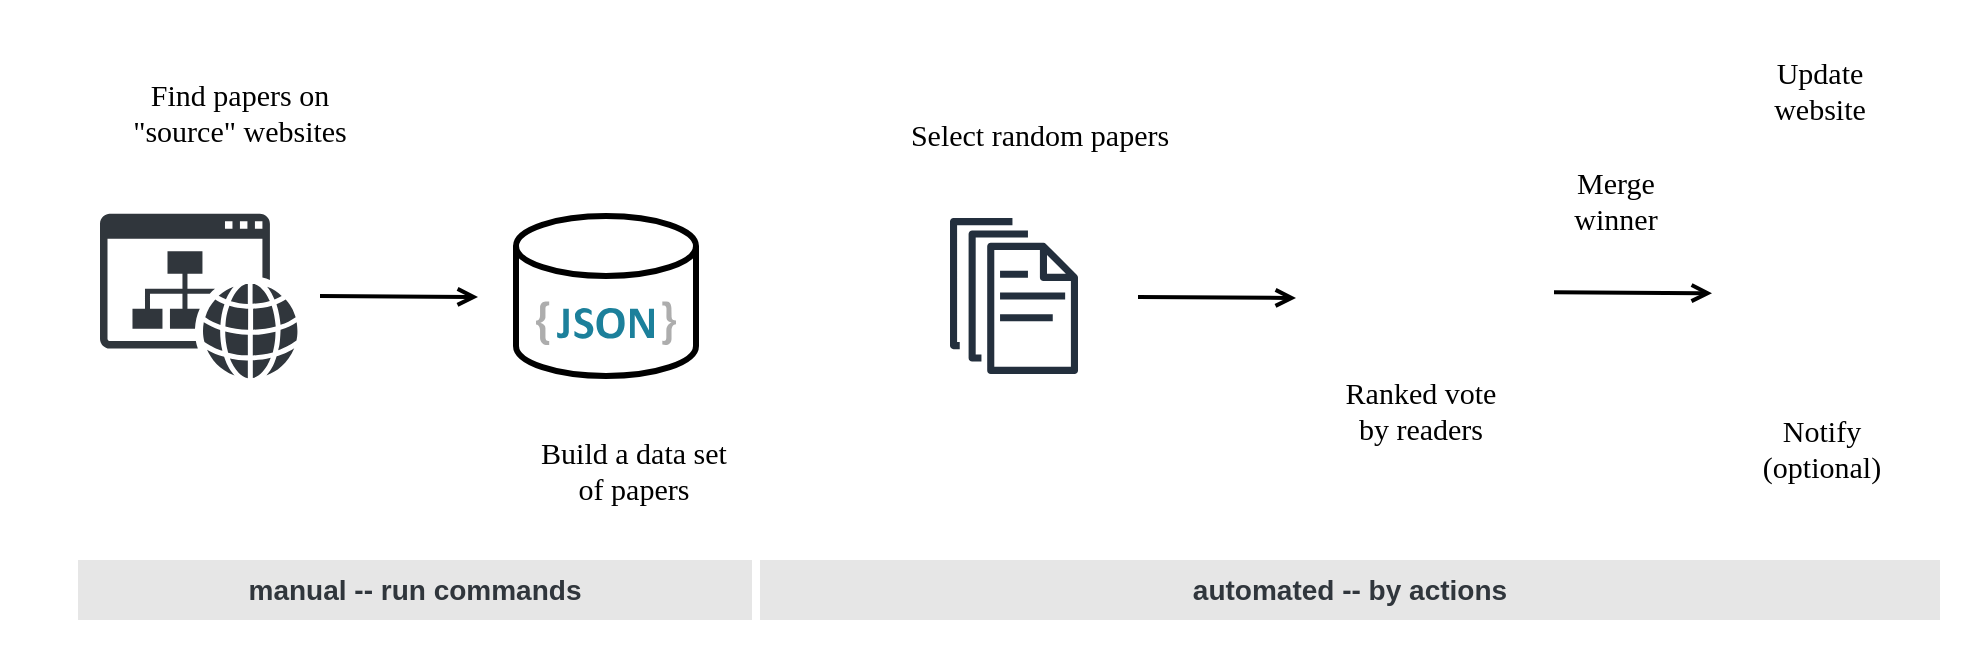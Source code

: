 <mxfile version="22.1.7" type="device">
  <diagram name="Page-1" id="bRhJk8HzBOOXPFuxm7CE">
    <mxGraphModel dx="1065" dy="808" grid="1" gridSize="10" guides="1" tooltips="1" connect="1" arrows="1" fold="1" page="1" pageScale="1" pageWidth="850" pageHeight="1100" math="0" shadow="0">
      <root>
        <mxCell id="0" />
        <mxCell id="1" parent="0" />
        <mxCell id="OB-dxN5LZebSLA3xzodv-38" value="" style="rounded=0;whiteSpace=wrap;html=1;labelBackgroundColor=#FFFFFF;labelBorderColor=default;strokeWidth=2;strokeColor=none;" parent="1" vertex="1">
          <mxGeometry x="100" y="140" width="990" height="330" as="geometry" />
        </mxCell>
        <mxCell id="OB-dxN5LZebSLA3xzodv-2" value="" style="endArrow=open;html=1;rounded=0;strokeWidth=2;endFill=0;" parent="1" edge="1">
          <mxGeometry width="50" height="50" relative="1" as="geometry">
            <mxPoint x="260" y="288" as="sourcePoint" />
            <mxPoint x="339" y="288.5" as="targetPoint" />
          </mxGeometry>
        </mxCell>
        <mxCell id="OB-dxN5LZebSLA3xzodv-19" value="" style="shape=image;html=1;verticalAlign=top;verticalLabelPosition=bottom;labelBackgroundColor=#ffffff;imageAspect=0;aspect=fixed;image=https://cdn2.iconfinder.com/data/icons/essential-web-1-1/50/control-shuffle-mix-random-drag-128.png" parent="1" vertex="1">
          <mxGeometry x="476" y="260" width="58" height="58" as="geometry" />
        </mxCell>
        <mxCell id="OB-dxN5LZebSLA3xzodv-27" value="" style="sketch=0;pointerEvents=1;shadow=0;dashed=0;html=1;strokeColor=none;fillColor=#30363C;labelPosition=center;verticalLabelPosition=bottom;verticalAlign=top;outlineConnect=0;align=center;shape=mxgraph.office.concepts.website;" parent="1" vertex="1">
          <mxGeometry x="150" y="246.89" width="99" height="82.22" as="geometry" />
        </mxCell>
        <mxCell id="OB-dxN5LZebSLA3xzodv-28" value="Find papers on &lt;br&gt;&quot;source&quot; websites" style="text;html=1;strokeColor=none;fillColor=none;align=center;verticalAlign=middle;whiteSpace=wrap;rounded=0;fontFamily=Tahoma;fontSize=15;" parent="1" vertex="1">
          <mxGeometry x="150" y="181" width="140" height="30" as="geometry" />
        </mxCell>
        <mxCell id="OB-dxN5LZebSLA3xzodv-29" value="Build a data set &lt;br&gt;of papers" style="text;html=1;strokeColor=none;fillColor=none;align=center;verticalAlign=middle;whiteSpace=wrap;rounded=0;fontFamily=Tahoma;fontSize=15;" parent="1" vertex="1">
          <mxGeometry x="332" y="360" width="170" height="30" as="geometry" />
        </mxCell>
        <mxCell id="OB-dxN5LZebSLA3xzodv-30" value="Select random papers" style="text;html=1;strokeColor=none;fillColor=none;align=center;verticalAlign=middle;whiteSpace=wrap;rounded=0;fontFamily=Tahoma;fontSize=15;" parent="1" vertex="1">
          <mxGeometry x="550" y="190" width="140" height="33" as="geometry" />
        </mxCell>
        <mxCell id="OB-dxN5LZebSLA3xzodv-31" value="" style="endArrow=open;html=1;rounded=0;strokeWidth=2;endFill=0;" parent="1" edge="1">
          <mxGeometry width="50" height="50" relative="1" as="geometry">
            <mxPoint x="669" y="288.5" as="sourcePoint" />
            <mxPoint x="748" y="289" as="targetPoint" />
          </mxGeometry>
        </mxCell>
        <mxCell id="OB-dxN5LZebSLA3xzodv-33" value="Ranked&amp;nbsp;vote&lt;br&gt;by readers" style="text;html=1;strokeColor=none;fillColor=none;align=center;verticalAlign=middle;whiteSpace=wrap;rounded=0;fontFamily=Tahoma;fontSize=15;" parent="1" vertex="1">
          <mxGeometry x="753" y="330.11" width="115" height="30" as="geometry" />
        </mxCell>
        <mxCell id="OB-dxN5LZebSLA3xzodv-34" value="" style="shape=image;html=1;verticalAlign=top;verticalLabelPosition=bottom;labelBackgroundColor=#ffffff;imageAspect=0;aspect=fixed;image=https://cdn4.iconfinder.com/data/icons/48-bubbles/48/43.Bell-128.png" parent="1" vertex="1">
          <mxGeometry x="981" y="254" width="68" height="68" as="geometry" />
        </mxCell>
        <mxCell id="OB-dxN5LZebSLA3xzodv-37" value="Update&lt;br&gt;website" style="text;html=1;strokeColor=none;fillColor=none;align=center;verticalAlign=middle;whiteSpace=wrap;rounded=0;fontFamily=Tahoma;fontSize=15;" parent="1" vertex="1">
          <mxGeometry x="980" y="170" width="60" height="30" as="geometry" />
        </mxCell>
        <mxCell id="INSDCjLmlAj5Y4JtULXQ-2" value="&lt;font color=&quot;#30363c&quot;&gt;manual -- run commands&lt;/font&gt;" style="rounded=0;whiteSpace=wrap;html=1;fillColor=#E6E6E6;strokeColor=none;fontStyle=1;fontColor=#FFFFFF;fontSize=14;" parent="1" vertex="1">
          <mxGeometry x="139" y="420" width="337" height="30" as="geometry" />
        </mxCell>
        <mxCell id="INSDCjLmlAj5Y4JtULXQ-3" value="&lt;font color=&quot;#30363c&quot;&gt;automated -- by actions&lt;/font&gt;" style="rounded=0;whiteSpace=wrap;html=1;fillColor=#E6E6E6;strokeColor=none;fontColor=#FFFFFF;fontStyle=1;fontSize=14;" parent="1" vertex="1">
          <mxGeometry x="480" y="420" width="590" height="30" as="geometry" />
        </mxCell>
        <mxCell id="OB-dxN5LZebSLA3xzodv-20" value="" style="shape=cylinder3;whiteSpace=wrap;html=1;boundedLbl=1;backgroundOutline=1;size=15;strokeWidth=3;" parent="1" vertex="1">
          <mxGeometry x="358" y="248" width="90" height="80" as="geometry" />
        </mxCell>
        <mxCell id="OB-dxN5LZebSLA3xzodv-15" value="" style="dashed=0;outlineConnect=0;html=1;align=center;labelPosition=center;verticalLabelPosition=bottom;verticalAlign=top;shape=mxgraph.weblogos.json_2;fillColor=none;strokeColor=none;" parent="1" vertex="1">
          <mxGeometry x="368" y="290.63" width="70" height="21.94" as="geometry" />
        </mxCell>
        <mxCell id="wlrQgJPOBC26v2cOr7MJ-2" value="Notify&lt;br&gt;(optional)" style="text;html=1;strokeColor=none;fillColor=none;align=center;verticalAlign=middle;whiteSpace=wrap;rounded=0;fontFamily=Tahoma;fontSize=15;" parent="1" vertex="1">
          <mxGeometry x="981" y="349" width="60" height="30" as="geometry" />
        </mxCell>
        <mxCell id="wr4hFd0BVsU5aNDaOko6-3" value="" style="sketch=0;outlineConnect=0;fontColor=#232F3E;gradientColor=none;fillColor=#232F3D;strokeColor=none;dashed=0;verticalLabelPosition=bottom;verticalAlign=top;align=center;html=1;fontSize=12;fontStyle=0;aspect=fixed;pointerEvents=1;shape=mxgraph.aws4.documents;" parent="1" vertex="1">
          <mxGeometry x="575" y="249" width="64" height="78" as="geometry" />
        </mxCell>
        <mxCell id="wr4hFd0BVsU5aNDaOko6-4" value="" style="shape=image;html=1;verticalAlign=top;verticalLabelPosition=bottom;labelBackgroundColor=#ffffff;imageAspect=0;aspect=fixed;image=https://cdn0.iconfinder.com/data/icons/phosphor-regular-vol-3/256/list-bullets-128.png" parent="1" vertex="1">
          <mxGeometry x="777" y="253.5" width="69" height="69" as="geometry" />
        </mxCell>
        <mxCell id="wr4hFd0BVsU5aNDaOko6-5" value="" style="endArrow=open;html=1;rounded=0;strokeWidth=2;endFill=0;" parent="1" edge="1">
          <mxGeometry width="50" height="50" relative="1" as="geometry">
            <mxPoint x="877" y="286.11" as="sourcePoint" />
            <mxPoint x="956" y="286.61" as="targetPoint" />
          </mxGeometry>
        </mxCell>
        <mxCell id="wr4hFd0BVsU5aNDaOko6-6" value="Merge&lt;br&gt;winner" style="text;html=1;strokeColor=none;fillColor=none;align=center;verticalAlign=middle;whiteSpace=wrap;rounded=0;fontFamily=Tahoma;fontSize=15;" parent="1" vertex="1">
          <mxGeometry x="878" y="220" width="60" height="40" as="geometry" />
        </mxCell>
      </root>
    </mxGraphModel>
  </diagram>
</mxfile>
